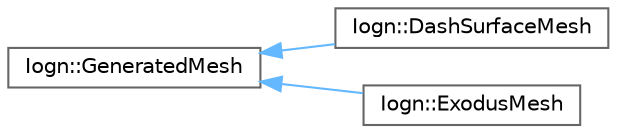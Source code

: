 digraph "Graphical Class Hierarchy"
{
 // INTERACTIVE_SVG=YES
 // LATEX_PDF_SIZE
  bgcolor="transparent";
  edge [fontname=Helvetica,fontsize=10,labelfontname=Helvetica,labelfontsize=10];
  node [fontname=Helvetica,fontsize=10,shape=box,height=0.2,width=0.4];
  rankdir="LR";
  Node0 [id="Node000000",label="Iogn::GeneratedMesh",height=0.2,width=0.4,color="grey40", fillcolor="white", style="filled",URL="$classIogn_1_1GeneratedMesh.html",tooltip=" "];
  Node0 -> Node1 [id="edge27_Node000000_Node000001",dir="back",color="steelblue1",style="solid",tooltip=" "];
  Node1 [id="Node000001",label="Iogn::DashSurfaceMesh",height=0.2,width=0.4,color="grey40", fillcolor="white", style="filled",URL="$classIogn_1_1DashSurfaceMesh.html",tooltip=" "];
  Node0 -> Node2 [id="edge28_Node000000_Node000002",dir="back",color="steelblue1",style="solid",tooltip=" "];
  Node2 [id="Node000002",label="Iogn::ExodusMesh",height=0.2,width=0.4,color="grey40", fillcolor="white", style="filled",URL="$classIogn_1_1ExodusMesh.html",tooltip=" "];
}
